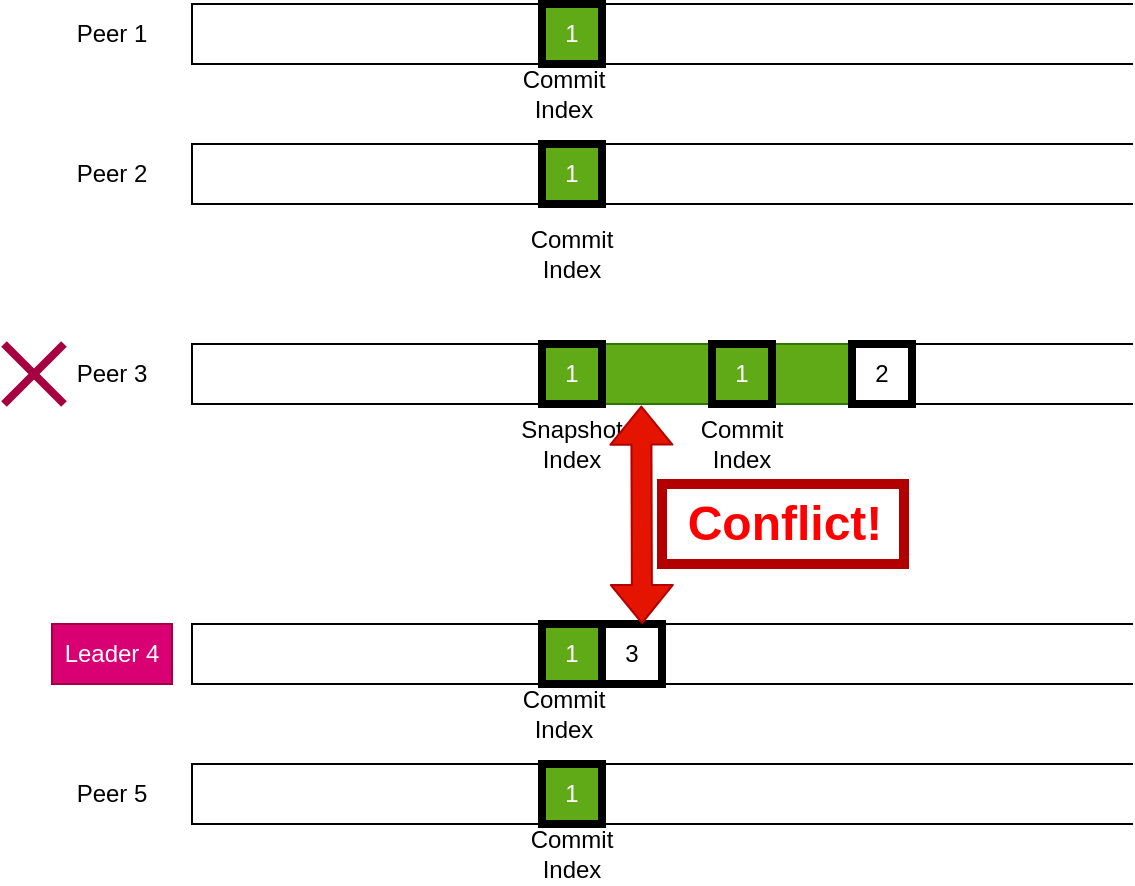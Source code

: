<mxfile>
    <diagram id="Q9lrfwfsQ9Wmlzc_RXrY" name="Page-1">
        <mxGraphModel dx="1206" dy="662" grid="1" gridSize="10" guides="1" tooltips="1" connect="1" arrows="1" fold="1" page="1" pageScale="1" pageWidth="827" pageHeight="1169" math="0" shadow="0">
            <root>
                <mxCell id="0"/>
                <mxCell id="1" parent="0"/>
                <mxCell id="61" value="" style="shape=partialRectangle;whiteSpace=wrap;html=1;bottom=1;right=1;left=1;top=0;fillColor=none;routingCenterX=-0.5;rotation=90;" parent="1" vertex="1">
                    <mxGeometry x="354" width="30" height="470" as="geometry"/>
                </mxCell>
                <mxCell id="62" value="" style="shape=partialRectangle;whiteSpace=wrap;html=1;bottom=1;right=1;left=1;top=0;fillColor=none;routingCenterX=-0.5;rotation=90;" parent="1" vertex="1">
                    <mxGeometry x="354" y="140" width="30" height="470" as="geometry"/>
                </mxCell>
                <mxCell id="63" value="" style="shape=partialRectangle;whiteSpace=wrap;html=1;bottom=1;right=1;left=1;top=0;fillColor=none;routingCenterX=-0.5;rotation=90;" parent="1" vertex="1">
                    <mxGeometry x="354" y="210" width="30" height="470" as="geometry"/>
                </mxCell>
                <mxCell id="64" value="" style="rounded=0;whiteSpace=wrap;html=1;fillColor=#60a917;fontColor=#ffffff;strokeColor=#2D7600;" parent="1" vertex="1">
                    <mxGeometry x="324" y="220" width="150" height="30" as="geometry"/>
                </mxCell>
                <mxCell id="67" value="Peer 1" style="text;html=1;strokeColor=none;fillColor=none;align=center;verticalAlign=middle;whiteSpace=wrap;rounded=0;" parent="1" vertex="1">
                    <mxGeometry x="64" y="50" width="60" height="30" as="geometry"/>
                </mxCell>
                <mxCell id="68" value="Peer 2" style="text;html=1;strokeColor=none;fillColor=none;align=center;verticalAlign=middle;whiteSpace=wrap;rounded=0;" parent="1" vertex="1">
                    <mxGeometry x="64" y="120" width="60" height="30" as="geometry"/>
                </mxCell>
                <mxCell id="69" value="Peer 3" style="text;html=1;align=center;verticalAlign=middle;whiteSpace=wrap;rounded=0;" parent="1" vertex="1">
                    <mxGeometry x="64" y="220" width="60" height="30" as="geometry"/>
                </mxCell>
                <mxCell id="70" value="Leader 4" style="text;html=1;strokeColor=#A50040;fillColor=#d80073;align=center;verticalAlign=middle;whiteSpace=wrap;rounded=0;fontColor=#ffffff;" parent="1" vertex="1">
                    <mxGeometry x="64" y="360" width="60" height="30" as="geometry"/>
                </mxCell>
                <mxCell id="71" value="Peer 5" style="text;html=1;strokeColor=none;fillColor=none;align=center;verticalAlign=middle;whiteSpace=wrap;rounded=0;" parent="1" vertex="1">
                    <mxGeometry x="64" y="430" width="60" height="30" as="geometry"/>
                </mxCell>
                <mxCell id="72" value="1" style="rounded=0;whiteSpace=wrap;html=1;fillColor=#60a917;fontColor=#ffffff;strokeColor=#000000;strokeWidth=4;" parent="1" vertex="1">
                    <mxGeometry x="394" y="220" width="30" height="30" as="geometry"/>
                </mxCell>
                <mxCell id="74" value="1" style="rounded=0;whiteSpace=wrap;html=1;fillColor=#60a917;fontColor=#ffffff;strokeColor=#000000;strokeWidth=4;" parent="1" vertex="1">
                    <mxGeometry x="309" y="430" width="30" height="30" as="geometry"/>
                </mxCell>
                <mxCell id="75" value="" style="shape=partialRectangle;whiteSpace=wrap;html=1;bottom=1;right=1;left=1;top=0;fillColor=none;routingCenterX=-0.5;rotation=90;" parent="1" vertex="1">
                    <mxGeometry x="354" y="-100" width="30" height="470" as="geometry"/>
                </mxCell>
                <mxCell id="78" value="" style="shape=partialRectangle;whiteSpace=wrap;html=1;bottom=1;right=1;left=1;top=0;fillColor=none;routingCenterX=-0.5;rotation=90;" parent="1" vertex="1">
                    <mxGeometry x="354" y="-170" width="30" height="470" as="geometry"/>
                </mxCell>
                <mxCell id="81" value="Commit Index" style="text;html=1;strokeColor=none;fillColor=none;align=center;verticalAlign=middle;whiteSpace=wrap;rounded=0;" parent="1" vertex="1">
                    <mxGeometry x="379" y="250" width="60" height="40" as="geometry"/>
                </mxCell>
                <mxCell id="82" value="1" style="rounded=0;whiteSpace=wrap;html=1;fillColor=#60a917;fontColor=#ffffff;strokeColor=#000000;strokeWidth=4;" parent="1" vertex="1">
                    <mxGeometry x="309" y="360" width="30" height="30" as="geometry"/>
                </mxCell>
                <mxCell id="83" value="Commit Index" style="text;html=1;strokeColor=none;fillColor=none;align=center;verticalAlign=middle;whiteSpace=wrap;rounded=0;" parent="1" vertex="1">
                    <mxGeometry x="290" y="390" width="60" height="30" as="geometry"/>
                </mxCell>
                <mxCell id="85" value="1" style="rounded=0;whiteSpace=wrap;html=1;fillColor=#60a917;fontColor=#ffffff;strokeColor=#000000;strokeWidth=4;" parent="1" vertex="1">
                    <mxGeometry x="309" y="120" width="30" height="30" as="geometry"/>
                </mxCell>
                <mxCell id="86" value="Commit Index" style="text;html=1;strokeColor=none;fillColor=none;align=center;verticalAlign=middle;whiteSpace=wrap;rounded=0;" parent="1" vertex="1">
                    <mxGeometry x="294" y="460" width="60" height="30" as="geometry"/>
                </mxCell>
                <mxCell id="91" value="Commit Index" style="text;html=1;strokeColor=none;fillColor=none;align=center;verticalAlign=middle;whiteSpace=wrap;rounded=0;" parent="1" vertex="1">
                    <mxGeometry x="294" y="160" width="60" height="30" as="geometry"/>
                </mxCell>
                <mxCell id="100" value="Snapshot&lt;br&gt;Index" style="text;html=1;strokeColor=none;fillColor=none;align=center;verticalAlign=middle;whiteSpace=wrap;rounded=0;" parent="1" vertex="1">
                    <mxGeometry x="294" y="255" width="60" height="30" as="geometry"/>
                </mxCell>
                <mxCell id="101" value="&lt;font color=&quot;#000000&quot;&gt;2&lt;/font&gt;" style="rounded=0;whiteSpace=wrap;html=1;strokeWidth=4;fillColor=#FFFFFF;strokeColor=#000000;" parent="1" vertex="1">
                    <mxGeometry x="464" y="220" width="30" height="30" as="geometry"/>
                </mxCell>
                <mxCell id="109" value="1" style="rounded=0;whiteSpace=wrap;html=1;fillColor=#60a917;fontColor=#ffffff;strokeColor=#000000;strokeWidth=4;" parent="1" vertex="1">
                    <mxGeometry x="309" y="220" width="30" height="30" as="geometry"/>
                </mxCell>
                <mxCell id="110" value="1" style="rounded=0;whiteSpace=wrap;html=1;fillColor=#60a917;fontColor=#ffffff;strokeColor=#000000;strokeWidth=4;" parent="1" vertex="1">
                    <mxGeometry x="309" y="50" width="30" height="30" as="geometry"/>
                </mxCell>
                <mxCell id="111" value="Commit Index" style="text;html=1;strokeColor=none;fillColor=none;align=center;verticalAlign=middle;whiteSpace=wrap;rounded=0;" parent="1" vertex="1">
                    <mxGeometry x="290" y="80" width="60" height="30" as="geometry"/>
                </mxCell>
                <mxCell id="112" value="" style="group" parent="1" vertex="1" connectable="0">
                    <mxGeometry x="40" y="220" width="30" height="30" as="geometry"/>
                </mxCell>
                <mxCell id="113" value="" style="endArrow=none;html=1;strokeWidth=4;fillColor=#d80073;strokeColor=#A50040;" parent="112" edge="1">
                    <mxGeometry width="50" height="50" relative="1" as="geometry">
                        <mxPoint y="30" as="sourcePoint"/>
                        <mxPoint x="30" as="targetPoint"/>
                    </mxGeometry>
                </mxCell>
                <mxCell id="114" value="" style="endArrow=none;html=1;strokeWidth=4;fillColor=#d80073;strokeColor=#A50040;" parent="112" edge="1">
                    <mxGeometry width="50" height="50" relative="1" as="geometry">
                        <mxPoint x="30" y="30" as="sourcePoint"/>
                        <mxPoint as="targetPoint"/>
                    </mxGeometry>
                </mxCell>
                <mxCell id="115" value="&lt;font color=&quot;#000000&quot;&gt;3&lt;/font&gt;" style="rounded=0;whiteSpace=wrap;html=1;strokeWidth=4;fillColor=#FFFFFF;strokeColor=#000000;" vertex="1" parent="1">
                    <mxGeometry x="339" y="360" width="30" height="30" as="geometry"/>
                </mxCell>
                <mxCell id="116" value="" style="shape=flexArrow;endArrow=classic;startArrow=classic;html=1;entryX=1.027;entryY=0.522;entryDx=0;entryDy=0;entryPerimeter=0;fillColor=#e51400;strokeColor=#B20000;" edge="1" parent="1" target="61">
                    <mxGeometry width="100" height="100" relative="1" as="geometry">
                        <mxPoint x="359" y="360" as="sourcePoint"/>
                        <mxPoint x="460" y="290" as="targetPoint"/>
                        <Array as="points"/>
                    </mxGeometry>
                </mxCell>
                <mxCell id="117" value="Conflict!" style="text;strokeColor=#B20000;fillColor=none;html=1;fontSize=24;fontStyle=1;verticalAlign=middle;align=center;fontColor=#FF0000;strokeWidth=5;" vertex="1" parent="1">
                    <mxGeometry x="369" y="290" width="121" height="40" as="geometry"/>
                </mxCell>
            </root>
        </mxGraphModel>
    </diagram>
</mxfile>